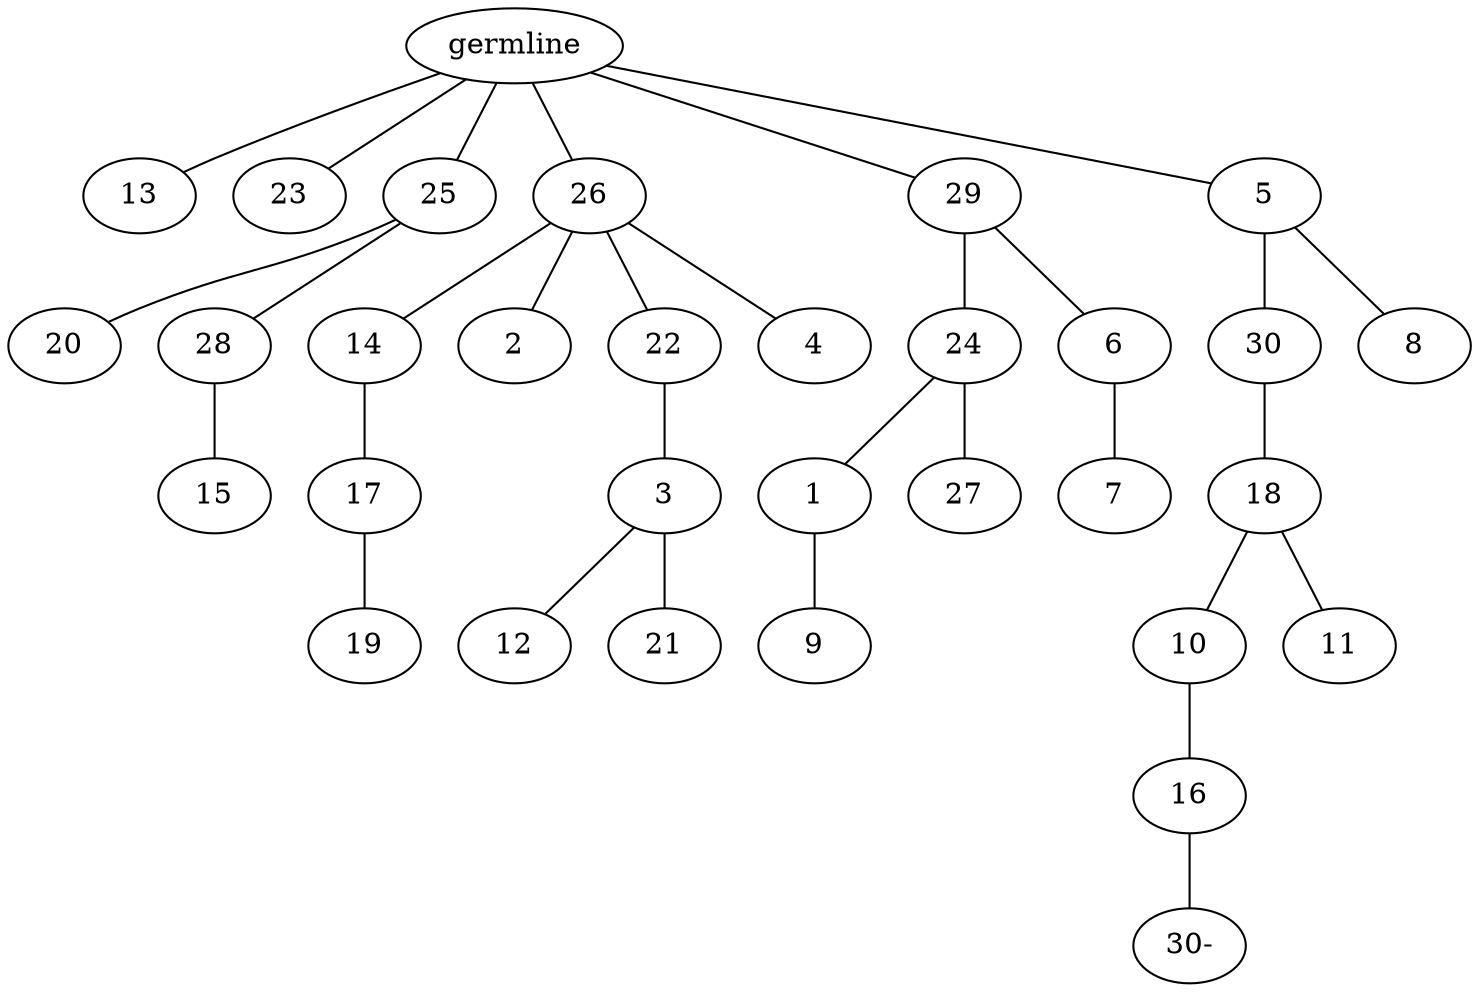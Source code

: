 graph tree {
    "140168320468544" [label="germline"];
    "140168319997360" [label="13"];
    "140168319996016" [label="23"];
    "140168319996256" [label="25"];
    "140168320012880" [label="20"];
    "140168320014608" [label="28"];
    "140168320012736" [label="15"];
    "140168319997312" [label="26"];
    "140168320012640" [label="14"];
    "140168320012400" [label="17"];
    "140168320015376" [label="19"];
    "140168320012592" [label="2"];
    "140168320013936" [label="22"];
    "140168320013120" [label="3"];
    "140168320014368" [label="12"];
    "140168320012928" [label="21"];
    "140168320016336" [label="4"];
    "140168319996544" [label="29"];
    "140168320013696" [label="24"];
    "140168320013168" [label="1"];
    "140168320014992" [label="9"];
    "140168320015904" [label="27"];
    "140168320014656" [label="6"];
    "140168320014080" [label="7"];
    "140168319997072" [label="5"];
    "140168320015808" [label="30"];
    "140168320014848" [label="18"];
    "140168320014752" [label="10"];
    "140168320016000" [label="16"];
    "140168319977936" [label="30-"];
    "140168320013264" [label="11"];
    "140168320016096" [label="8"];
    "140168320468544" -- "140168319997360";
    "140168320468544" -- "140168319996016";
    "140168320468544" -- "140168319996256";
    "140168320468544" -- "140168319997312";
    "140168320468544" -- "140168319996544";
    "140168320468544" -- "140168319997072";
    "140168319996256" -- "140168320012880";
    "140168319996256" -- "140168320014608";
    "140168320014608" -- "140168320012736";
    "140168319997312" -- "140168320012640";
    "140168319997312" -- "140168320012592";
    "140168319997312" -- "140168320013936";
    "140168319997312" -- "140168320016336";
    "140168320012640" -- "140168320012400";
    "140168320012400" -- "140168320015376";
    "140168320013936" -- "140168320013120";
    "140168320013120" -- "140168320014368";
    "140168320013120" -- "140168320012928";
    "140168319996544" -- "140168320013696";
    "140168319996544" -- "140168320014656";
    "140168320013696" -- "140168320013168";
    "140168320013696" -- "140168320015904";
    "140168320013168" -- "140168320014992";
    "140168320014656" -- "140168320014080";
    "140168319997072" -- "140168320015808";
    "140168319997072" -- "140168320016096";
    "140168320015808" -- "140168320014848";
    "140168320014848" -- "140168320014752";
    "140168320014848" -- "140168320013264";
    "140168320014752" -- "140168320016000";
    "140168320016000" -- "140168319977936";
}
